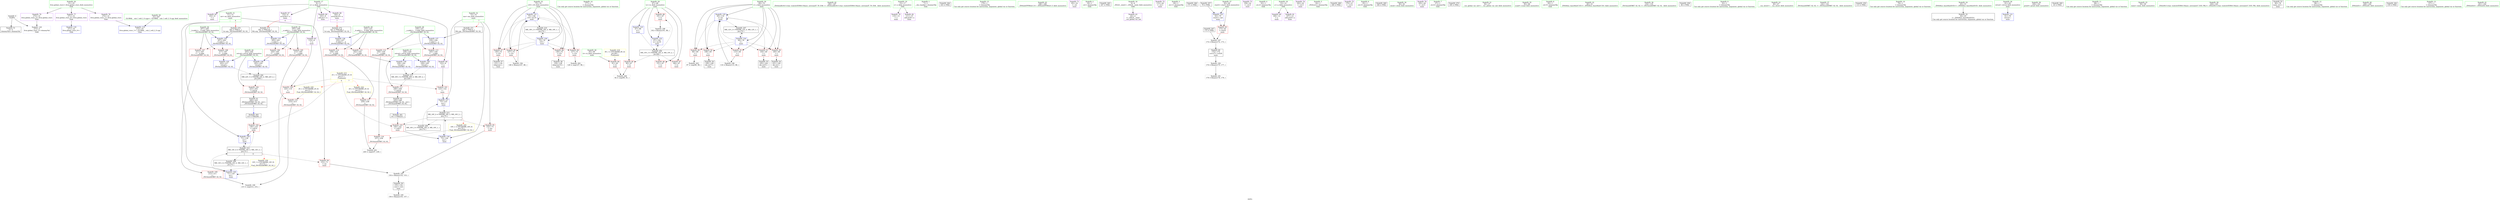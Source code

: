 digraph "SVFG" {
	label="SVFG";

	Node0x55bea61b94d0 [shape=record,color=grey,label="{NodeID: 0\nNullPtr}"];
	Node0x55bea61b94d0 -> Node0x55bea61d2830[style=solid];
	Node0x55bea61b94d0 -> Node0x55bea61d71b0[style=solid];
	Node0x55bea61f40d0 [shape=record,color=black,label="{NodeID: 263\n133 = PHI(200, )\n}"];
	Node0x55bea61f40d0 -> Node0x55bea61d1a50[style=solid];
	Node0x55bea61d1640 [shape=record,color=red,label="{NodeID: 97\n130\<--75\n\<--i10\nmain\n}"];
	Node0x55bea61d1640 -> Node0x55bea61d2d70[style=solid];
	Node0x55bea61cf5b0 [shape=record,color=green,label="{NodeID: 14\n177\<--1\n\<--dummyObj\nCan only get source location for instruction, argument, global var or function.}"];
	Node0x55bea61d5170 [shape=record,color=grey,label="{NodeID: 194\n148 = Binary(147, 88, )\n}"];
	Node0x55bea61d5170 -> Node0x55bea61d7ad0[style=solid];
	Node0x55bea61d21a0 [shape=record,color=red,label="{NodeID: 111\n248\<--228\n\<--retval\n_ZSt3maxIiERKT_S2_S2_\n}"];
	Node0x55bea61d21a0 -> Node0x55bea61d3180[style=solid];
	Node0x55bea61d0350 [shape=record,color=green,label="{NodeID: 28\n65\<--66\ntt\<--tt_field_insensitive\nmain\n}"];
	Node0x55bea61d0350 -> Node0x55bea61d43f0[style=solid];
	Node0x55bea61e4290 [shape=record,color=black,label="{NodeID: 208\nMR_14V_2 = PHI(MR_14V_4, MR_14V_1, )\npts\{72 \}\n}"];
	Node0x55bea61e4290 -> Node0x55bea61d76c0[style=dashed];
	Node0x55bea61d75f0 [shape=record,color=blue,label="{NodeID: 125\n69\<--116\ni\<--inc\nmain\n}"];
	Node0x55bea61d75f0 -> Node0x55bea61d4800[style=dashed];
	Node0x55bea61d75f0 -> Node0x55bea61d48d0[style=dashed];
	Node0x55bea61d75f0 -> Node0x55bea61d49a0[style=dashed];
	Node0x55bea61d75f0 -> Node0x55bea61d4a70[style=dashed];
	Node0x55bea61d75f0 -> Node0x55bea61d4b40[style=dashed];
	Node0x55bea61d75f0 -> Node0x55bea61d75f0[style=dashed];
	Node0x55bea61d75f0 -> Node0x55bea61e3d90[style=dashed];
	Node0x55bea61d1030 [shape=record,color=green,label="{NodeID: 42\n186\<--187\n_ZSt4endlIcSt11char_traitsIcEERSt13basic_ostreamIT_T0_ES6_\<--_ZSt4endlIcSt11char_traitsIcEERSt13basic_ostreamIT_T0_ES6__field_insensitive\n}"];
	Node0x55bea61d8150 [shape=record,color=blue,label="{NodeID: 139\n228\<--242\nretval\<--\n_ZSt3maxIiERKT_S2_S2_\n}"];
	Node0x55bea61d8150 -> Node0x55bea61e5190[style=dashed];
	Node0x55bea61d2ca0 [shape=record,color=black,label="{NodeID: 56\n109\<--108\nidx.ext7\<--\nmain\n}"];
	Node0x55bea61d3800 [shape=record,color=purple,label="{NodeID: 70\n110\<--15\n\<--z\nmain\n}"];
	Node0x55bea61d43f0 [shape=record,color=red,label="{NodeID: 84\n91\<--65\n\<--tt\nmain\n}"];
	Node0x55bea61d43f0 -> Node0x55bea61d5a70[style=solid];
	Node0x55bea61b9620 [shape=record,color=green,label="{NodeID: 1\n7\<--1\n__dso_handle\<--dummyObj\nGlob }"];
	Node0x55bea61f4200 [shape=record,color=black,label="{NodeID: 264\n163 = PHI()\n}"];
	Node0x55bea61d1710 [shape=record,color=red,label="{NodeID: 98\n138\<--75\n\<--i10\nmain\n}"];
	Node0x55bea61d1710 -> Node0x55bea61d2e40[style=solid];
	Node0x55bea61cf6b0 [shape=record,color=green,label="{NodeID: 15\n179\<--1\n\<--dummyObj\nCan only get source location for instruction, argument, global var or function.}"];
	Node0x55bea61d52f0 [shape=record,color=grey,label="{NodeID: 195\n156 = Binary(155, 157, )\n}"];
	Node0x55bea61d2270 [shape=record,color=red,label="{NodeID: 112\n236\<--230\n\<--__a.addr\n_ZSt3maxIiERKT_S2_S2_\n}"];
	Node0x55bea61d2270 -> Node0x55bea61d6e10[style=solid];
	Node0x55bea61d0420 [shape=record,color=green,label="{NodeID: 29\n67\<--68\ntc\<--tc_field_insensitive\nmain\n}"];
	Node0x55bea61d0420 -> Node0x55bea61d44c0[style=solid];
	Node0x55bea61d0420 -> Node0x55bea61d4590[style=solid];
	Node0x55bea61d0420 -> Node0x55bea61d4660[style=solid];
	Node0x55bea61d0420 -> Node0x55bea61d4730[style=solid];
	Node0x55bea61d0420 -> Node0x55bea61d7450[style=solid];
	Node0x55bea61d0420 -> Node0x55bea61d7ba0[style=solid];
	Node0x55bea61e4790 [shape=record,color=black,label="{NodeID: 209\nMR_16V_2 = PHI(MR_16V_4, MR_16V_1, )\npts\{74 \}\n}"];
	Node0x55bea61e4790 -> Node0x55bea61d7790[style=dashed];
	Node0x55bea61d76c0 [shape=record,color=blue,label="{NodeID: 126\n71\<--120\nmi\<--\nmain\n}"];
	Node0x55bea61d76c0 -> Node0x55bea61e5690[style=dashed];
	Node0x55bea61d1130 [shape=record,color=green,label="{NodeID: 43\n188\<--189\n_ZNSolsEPFRSoS_E\<--_ZNSolsEPFRSoS_E_field_insensitive\n}"];
	Node0x55bea61d8220 [shape=record,color=blue,label="{NodeID: 140\n228\<--245\nretval\<--\n_ZSt3maxIiERKT_S2_S2_\n}"];
	Node0x55bea61d8220 -> Node0x55bea61e5190[style=dashed];
	Node0x55bea61d2d70 [shape=record,color=black,label="{NodeID: 57\n131\<--130\nidxprom\<--\nmain\n}"];
	Node0x55bea61d38d0 [shape=record,color=purple,label="{NodeID: 71\n83\<--18\n\<--.str\nmain\n}"];
	Node0x55bea61d44c0 [shape=record,color=red,label="{NodeID: 85\n90\<--67\n\<--tc\nmain\n}"];
	Node0x55bea61d44c0 -> Node0x55bea61d5a70[style=solid];
	Node0x55bea61cebb0 [shape=record,color=green,label="{NodeID: 2\n18\<--1\n.str\<--dummyObj\nGlob }"];
	Node0x55bea61f42d0 [shape=record,color=black,label="{NodeID: 265\n167 = PHI()\n}"];
	Node0x55bea61d17e0 [shape=record,color=red,label="{NodeID: 99\n147\<--75\n\<--i10\nmain\n}"];
	Node0x55bea61d17e0 -> Node0x55bea61d5170[style=solid];
	Node0x55bea61cf7b0 [shape=record,color=green,label="{NodeID: 16\n4\<--6\n_ZStL8__ioinit\<--_ZStL8__ioinit_field_insensitive\nGlob }"];
	Node0x55bea61cf7b0 -> Node0x55bea61d3250[style=solid];
	Node0x55bea61d5470 [shape=record,color=grey,label="{NodeID: 196\n116 = Binary(115, 88, )\n}"];
	Node0x55bea61d5470 -> Node0x55bea61d75f0[style=solid];
	Node0x55bea61d2340 [shape=record,color=red,label="{NodeID: 113\n245\<--230\n\<--__a.addr\n_ZSt3maxIiERKT_S2_S2_\n}"];
	Node0x55bea61d2340 -> Node0x55bea61d8220[style=solid];
	Node0x55bea61d04f0 [shape=record,color=green,label="{NodeID: 30\n69\<--70\ni\<--i_field_insensitive\nmain\n}"];
	Node0x55bea61d04f0 -> Node0x55bea61d4800[style=solid];
	Node0x55bea61d04f0 -> Node0x55bea61d48d0[style=solid];
	Node0x55bea61d04f0 -> Node0x55bea61d49a0[style=solid];
	Node0x55bea61d04f0 -> Node0x55bea61d4a70[style=solid];
	Node0x55bea61d04f0 -> Node0x55bea61d4b40[style=solid];
	Node0x55bea61d04f0 -> Node0x55bea61d7520[style=solid];
	Node0x55bea61d04f0 -> Node0x55bea61d75f0[style=solid];
	Node0x55bea61e4c90 [shape=record,color=black,label="{NodeID: 210\nMR_18V_2 = PHI(MR_18V_4, MR_18V_1, )\npts\{76 \}\n}"];
	Node0x55bea61e4c90 -> Node0x55bea61d7860[style=dashed];
	Node0x55bea61d7790 [shape=record,color=blue,label="{NodeID: 127\n73\<--123\nma\<--\nmain\n}"];
	Node0x55bea61d7790 -> Node0x55bea61e5b90[style=dashed];
	Node0x55bea61d1230 [shape=record,color=green,label="{NodeID: 44\n203\<--204\nretval\<--retval_field_insensitive\n_ZSt3minIiERKT_S2_S2_\n}"];
	Node0x55bea61d1230 -> Node0x55bea61d1bf0[style=solid];
	Node0x55bea61d1230 -> Node0x55bea61d7e10[style=solid];
	Node0x55bea61d1230 -> Node0x55bea61d7ee0[style=solid];
	Node0x55bea61e77b0 [shape=record,color=yellow,style=double,label="{NodeID: 224\n2V_1 = ENCHI(MR_2V_0)\npts\{11 \}\nFun[_ZSt3maxIiERKT_S2_S2_]}"];
	Node0x55bea61e77b0 -> Node0x55bea61d6ee0[style=dashed];
	Node0x55bea61d2e40 [shape=record,color=black,label="{NodeID: 58\n139\<--138\nidxprom15\<--\nmain\n}"];
	Node0x55bea61d39a0 [shape=record,color=purple,label="{NodeID: 72\n112\<--20\n\<--.str.1\nmain\n}"];
	Node0x55bea61d4590 [shape=record,color=red,label="{NodeID: 86\n151\<--67\n\<--tc\nmain\n}"];
	Node0x55bea61cec40 [shape=record,color=green,label="{NodeID: 3\n20\<--1\n.str.1\<--dummyObj\nGlob }"];
	Node0x55bea61f43a0 [shape=record,color=black,label="{NodeID: 266\n171 = PHI()\n}"];
	Node0x55bea61d18b0 [shape=record,color=red,label="{NodeID: 100\n120\<--119\n\<--\nmain\n}"];
	Node0x55bea61d18b0 -> Node0x55bea61d76c0[style=solid];
	Node0x55bea61cf8b0 [shape=record,color=green,label="{NodeID: 17\n8\<--11\nx\<--x_field_insensitive\nGlob }"];
	Node0x55bea61cf8b0 -> Node0x55bea61d3320[style=solid];
	Node0x55bea61cf8b0 -> Node0x55bea61d33f0[style=solid];
	Node0x55bea61cf8b0 -> Node0x55bea61d34c0[style=solid];
	Node0x55bea61cf8b0 -> Node0x55bea61d3590[style=solid];
	Node0x55bea61cf8b0 -> Node0x55bea61d3660[style=solid];
	Node0x55bea61cf8b0 -> Node0x55bea61d40b0[style=solid];
	Node0x55bea61d55f0 [shape=record,color=grey,label="{NodeID: 197\n174 = Binary(172, 173, )\n}"];
	Node0x55bea61d55f0 -> Node0x55bea61d2fe0[style=solid];
	Node0x55bea61d2410 [shape=record,color=red,label="{NodeID: 114\n238\<--232\n\<--__b.addr\n_ZSt3maxIiERKT_S2_S2_\n}"];
	Node0x55bea61d2410 -> Node0x55bea61d6ee0[style=solid];
	Node0x55bea61d05c0 [shape=record,color=green,label="{NodeID: 31\n71\<--72\nmi\<--mi_field_insensitive\nmain\n|{|<s3>6}}"];
	Node0x55bea61d05c0 -> Node0x55bea61d4c10[style=solid];
	Node0x55bea61d05c0 -> Node0x55bea61d76c0[style=solid];
	Node0x55bea61d05c0 -> Node0x55bea61d7930[style=solid];
	Node0x55bea61d05c0:s3 -> Node0x55bea61f4d60[style=solid,color=red];
	Node0x55bea61e5190 [shape=record,color=black,label="{NodeID: 211\nMR_30V_3 = PHI(MR_30V_4, MR_30V_2, )\npts\{229 \}\n}"];
	Node0x55bea61e5190 -> Node0x55bea61d21a0[style=dashed];
	Node0x55bea61d7860 [shape=record,color=blue,label="{NodeID: 128\n75\<--78\ni10\<--\nmain\n}"];
	Node0x55bea61d7860 -> Node0x55bea61d1570[style=dashed];
	Node0x55bea61d7860 -> Node0x55bea61d1640[style=dashed];
	Node0x55bea61d7860 -> Node0x55bea61d1710[style=dashed];
	Node0x55bea61d7860 -> Node0x55bea61d17e0[style=dashed];
	Node0x55bea61d7860 -> Node0x55bea61d7ad0[style=dashed];
	Node0x55bea61d7860 -> Node0x55bea61e4c90[style=dashed];
	Node0x55bea61d1300 [shape=record,color=green,label="{NodeID: 45\n205\<--206\n__a.addr\<--__a.addr_field_insensitive\n_ZSt3minIiERKT_S2_S2_\n}"];
	Node0x55bea61d1300 -> Node0x55bea61d1cc0[style=solid];
	Node0x55bea61d1300 -> Node0x55bea61d1d90[style=solid];
	Node0x55bea61d1300 -> Node0x55bea61d7c70[style=solid];
	Node0x55bea61e78c0 [shape=record,color=yellow,style=double,label="{NodeID: 225\n16V_1 = ENCHI(MR_16V_0)\npts\{74 \}\nFun[_ZSt3maxIiERKT_S2_S2_]}"];
	Node0x55bea61e78c0 -> Node0x55bea61d6e10[style=dashed];
	Node0x55bea61d2f10 [shape=record,color=black,label="{NodeID: 59\n155\<--154\nconv\<--sub\nmain\n}"];
	Node0x55bea61d2f10 -> Node0x55bea61d52f0[style=solid];
	Node0x55bea61d3a70 [shape=record,color=purple,label="{NodeID: 73\n158\<--22\n\<--.str.2\nmain\n}"];
	Node0x55bea61d4660 [shape=record,color=red,label="{NodeID: 87\n166\<--67\n\<--tc\nmain\n}"];
	Node0x55bea61ce5d0 [shape=record,color=green,label="{NodeID: 4\n22\<--1\n.str.2\<--dummyObj\nGlob }"];
	Node0x55bea61f4470 [shape=record,color=black,label="{NodeID: 267\n172 = PHI()\n}"];
	Node0x55bea61f4470 -> Node0x55bea61d55f0[style=solid];
	Node0x55bea61d1980 [shape=record,color=red,label="{NodeID: 101\n123\<--122\n\<--\nmain\n}"];
	Node0x55bea61d1980 -> Node0x55bea61d7790[style=solid];
	Node0x55bea61cf9b0 [shape=record,color=green,label="{NodeID: 18\n12\<--14\ny\<--y_field_insensitive\nGlob }"];
	Node0x55bea61cf9b0 -> Node0x55bea61d3730[style=solid];
	Node0x55bea61cf9b0 -> Node0x55bea61d4180[style=solid];
	Node0x55bea61d5770 [shape=record,color=grey,label="{NodeID: 198\n192 = Binary(191, 88, )\n}"];
	Node0x55bea61d5770 -> Node0x55bea61d7ba0[style=solid];
	Node0x55bea61d24e0 [shape=record,color=red,label="{NodeID: 115\n242\<--232\n\<--__b.addr\n_ZSt3maxIiERKT_S2_S2_\n}"];
	Node0x55bea61d24e0 -> Node0x55bea61d8150[style=solid];
	Node0x55bea61d0690 [shape=record,color=green,label="{NodeID: 32\n73\<--74\nma\<--ma_field_insensitive\nmain\n|{|<s3>7}}"];
	Node0x55bea61d0690 -> Node0x55bea61d4ce0[style=solid];
	Node0x55bea61d0690 -> Node0x55bea61d7790[style=solid];
	Node0x55bea61d0690 -> Node0x55bea61d7a00[style=solid];
	Node0x55bea61d0690:s3 -> Node0x55bea61f4840[style=solid,color=red];
	Node0x55bea61e5690 [shape=record,color=black,label="{NodeID: 212\nMR_14V_4 = PHI(MR_14V_5, MR_14V_3, )\npts\{72 \}\n|{|<s4>6}}"];
	Node0x55bea61e5690 -> Node0x55bea61d4c10[style=dashed];
	Node0x55bea61e5690 -> Node0x55bea61d1a50[style=dashed];
	Node0x55bea61e5690 -> Node0x55bea61d7930[style=dashed];
	Node0x55bea61e5690 -> Node0x55bea61e4290[style=dashed];
	Node0x55bea61e5690:s4 -> Node0x55bea61e7d50[style=dashed,color=red];
	Node0x55bea61d7930 [shape=record,color=blue,label="{NodeID: 129\n71\<--136\nmi\<--\nmain\n}"];
	Node0x55bea61d7930 -> Node0x55bea61e5690[style=dashed];
	Node0x55bea61d13d0 [shape=record,color=green,label="{NodeID: 46\n207\<--208\n__b.addr\<--__b.addr_field_insensitive\n_ZSt3minIiERKT_S2_S2_\n}"];
	Node0x55bea61d13d0 -> Node0x55bea61d1e60[style=solid];
	Node0x55bea61d13d0 -> Node0x55bea61d1f30[style=solid];
	Node0x55bea61d13d0 -> Node0x55bea61d7d40[style=solid];
	Node0x55bea61d2fe0 [shape=record,color=black,label="{NodeID: 60\n175\<--174\nconv27\<--sub26\nmain\n}"];
	Node0x55bea61d2fe0 -> Node0x55bea61d4e70[style=solid];
	Node0x55bea61d3b40 [shape=record,color=purple,label="{NodeID: 74\n162\<--25\n\<--.str.3\nmain\n}"];
	Node0x55bea61d4730 [shape=record,color=red,label="{NodeID: 88\n191\<--67\n\<--tc\nmain\n}"];
	Node0x55bea61d4730 -> Node0x55bea61d5770[style=solid];
	Node0x55bea61ce660 [shape=record,color=green,label="{NodeID: 5\n24\<--1\n_ZSt4cerr\<--dummyObj\nGlob }"];
	Node0x55bea61f4570 [shape=record,color=black,label="{NodeID: 268\n180 = PHI()\n}"];
	Node0x55bea61d1a50 [shape=record,color=red,label="{NodeID: 102\n136\<--133\n\<--call14\nmain\n}"];
	Node0x55bea61d1a50 -> Node0x55bea61d7930[style=solid];
	Node0x55bea61cfab0 [shape=record,color=green,label="{NodeID: 19\n15\<--17\nz\<--z_field_insensitive\nGlob }"];
	Node0x55bea61cfab0 -> Node0x55bea61d3800[style=solid];
	Node0x55bea61cfab0 -> Node0x55bea61d4250[style=solid];
	Node0x55bea61d58f0 [shape=record,color=grey,label="{NodeID: 199\n215 = cmp(212, 214, )\n}"];
	Node0x55bea61d6e10 [shape=record,color=red,label="{NodeID: 116\n237\<--236\n\<--\n_ZSt3maxIiERKT_S2_S2_\n}"];
	Node0x55bea61d6e10 -> Node0x55bea61d5bf0[style=solid];
	Node0x55bea61d0760 [shape=record,color=green,label="{NodeID: 33\n75\<--76\ni10\<--i10_field_insensitive\nmain\n}"];
	Node0x55bea61d0760 -> Node0x55bea61d1570[style=solid];
	Node0x55bea61d0760 -> Node0x55bea61d1640[style=solid];
	Node0x55bea61d0760 -> Node0x55bea61d1710[style=solid];
	Node0x55bea61d0760 -> Node0x55bea61d17e0[style=solid];
	Node0x55bea61d0760 -> Node0x55bea61d7860[style=solid];
	Node0x55bea61d0760 -> Node0x55bea61d7ad0[style=solid];
	Node0x55bea61e5b90 [shape=record,color=black,label="{NodeID: 213\nMR_16V_4 = PHI(MR_16V_5, MR_16V_3, )\npts\{74 \}\n|{|<s4>7}}"];
	Node0x55bea61e5b90 -> Node0x55bea61d4ce0[style=dashed];
	Node0x55bea61e5b90 -> Node0x55bea61d1b20[style=dashed];
	Node0x55bea61e5b90 -> Node0x55bea61d7a00[style=dashed];
	Node0x55bea61e5b90 -> Node0x55bea61e4790[style=dashed];
	Node0x55bea61e5b90:s4 -> Node0x55bea61e78c0[style=dashed,color=red];
	Node0x55bea61d7a00 [shape=record,color=blue,label="{NodeID: 130\n73\<--144\nma\<--\nmain\n}"];
	Node0x55bea61d7a00 -> Node0x55bea61e5b90[style=dashed];
	Node0x55bea61d14a0 [shape=record,color=green,label="{NodeID: 47\n228\<--229\nretval\<--retval_field_insensitive\n_ZSt3maxIiERKT_S2_S2_\n}"];
	Node0x55bea61d14a0 -> Node0x55bea61d21a0[style=solid];
	Node0x55bea61d14a0 -> Node0x55bea61d8150[style=solid];
	Node0x55bea61d14a0 -> Node0x55bea61d8220[style=solid];
	Node0x55bea61d30b0 [shape=record,color=black,label="{NodeID: 61\n200\<--223\n_ZSt3minIiERKT_S2_S2__ret\<--\n_ZSt3minIiERKT_S2_S2_\n|{<s0>6}}"];
	Node0x55bea61d30b0:s0 -> Node0x55bea61f40d0[style=solid,color=blue];
	Node0x55bea61d3c10 [shape=record,color=purple,label="{NodeID: 75\n170\<--27\n\<--.str.4\nmain\n}"];
	Node0x55bea61d4800 [shape=record,color=red,label="{NodeID: 89\n96\<--69\n\<--i\nmain\n}"];
	Node0x55bea61d4800 -> Node0x55bea61dcf10[style=solid];
	Node0x55bea61ce6f0 [shape=record,color=green,label="{NodeID: 6\n25\<--1\n.str.3\<--dummyObj\nGlob }"];
	Node0x55bea61f4670 [shape=record,color=black,label="{NodeID: 269\n184 = PHI()\n}"];
	Node0x55bea61d1b20 [shape=record,color=red,label="{NodeID: 103\n144\<--141\n\<--call17\nmain\n}"];
	Node0x55bea61d1b20 -> Node0x55bea61d7a00[style=solid];
	Node0x55bea61cfbb0 [shape=record,color=green,label="{NodeID: 20\n31\<--35\nllvm.global_ctors\<--llvm.global_ctors_field_insensitive\nGlob }"];
	Node0x55bea61cfbb0 -> Node0x55bea61d3db0[style=solid];
	Node0x55bea61cfbb0 -> Node0x55bea61d3eb0[style=solid];
	Node0x55bea61cfbb0 -> Node0x55bea61d3fb0[style=solid];
	Node0x55bea61d5a70 [shape=record,color=grey,label="{NodeID: 200\n92 = cmp(90, 91, )\n}"];
	Node0x55bea61d6ee0 [shape=record,color=red,label="{NodeID: 117\n239\<--238\n\<--\n_ZSt3maxIiERKT_S2_S2_\n}"];
	Node0x55bea61d6ee0 -> Node0x55bea61d5bf0[style=solid];
	Node0x55bea61d0830 [shape=record,color=green,label="{NodeID: 34\n80\<--81\nclock\<--clock_field_insensitive\n}"];
	Node0x55bea61d7ad0 [shape=record,color=blue,label="{NodeID: 131\n75\<--148\ni10\<--inc19\nmain\n}"];
	Node0x55bea61d7ad0 -> Node0x55bea61d1570[style=dashed];
	Node0x55bea61d7ad0 -> Node0x55bea61d1640[style=dashed];
	Node0x55bea61d7ad0 -> Node0x55bea61d1710[style=dashed];
	Node0x55bea61d7ad0 -> Node0x55bea61d17e0[style=dashed];
	Node0x55bea61d7ad0 -> Node0x55bea61d7ad0[style=dashed];
	Node0x55bea61d7ad0 -> Node0x55bea61e4c90[style=dashed];
	Node0x55bea61d2590 [shape=record,color=green,label="{NodeID: 48\n230\<--231\n__a.addr\<--__a.addr_field_insensitive\n_ZSt3maxIiERKT_S2_S2_\n}"];
	Node0x55bea61d2590 -> Node0x55bea61d2270[style=solid];
	Node0x55bea61d2590 -> Node0x55bea61d2340[style=solid];
	Node0x55bea61d2590 -> Node0x55bea61d7fb0[style=solid];
	Node0x55bea61d3180 [shape=record,color=black,label="{NodeID: 62\n225\<--248\n_ZSt3maxIiERKT_S2_S2__ret\<--\n_ZSt3maxIiERKT_S2_S2_\n|{<s0>7}}"];
	Node0x55bea61d3180:s0 -> Node0x55bea61f3e10[style=solid,color=blue];
	Node0x55bea61d3ce0 [shape=record,color=purple,label="{NodeID: 76\n183\<--29\n\<--.str.5\nmain\n}"];
	Node0x55bea61d48d0 [shape=record,color=red,label="{NodeID: 90\n100\<--69\n\<--i\nmain\n}"];
	Node0x55bea61d48d0 -> Node0x55bea61d2b00[style=solid];
	Node0x55bea61ce780 [shape=record,color=green,label="{NodeID: 7\n27\<--1\n.str.4\<--dummyObj\nGlob }"];
	Node0x55bea61f4770 [shape=record,color=black,label="{NodeID: 270\n185 = PHI()\n}"];
	Node0x55bea61d1bf0 [shape=record,color=red,label="{NodeID: 104\n223\<--203\n\<--retval\n_ZSt3minIiERKT_S2_S2_\n}"];
	Node0x55bea61d1bf0 -> Node0x55bea61d30b0[style=solid];
	Node0x55bea61cfcb0 [shape=record,color=green,label="{NodeID: 21\n36\<--37\n__cxx_global_var_init\<--__cxx_global_var_init_field_insensitive\n}"];
	Node0x55bea61d5bf0 [shape=record,color=grey,label="{NodeID: 201\n240 = cmp(237, 239, )\n}"];
	Node0x55bea61d6fb0 [shape=record,color=blue,label="{NodeID: 118\n271\<--32\nllvm.global_ctors_0\<--\nGlob }"];
	Node0x55bea61d0930 [shape=record,color=green,label="{NodeID: 35\n85\<--86\nscanf\<--scanf_field_insensitive\n}"];
	Node0x55bea61e6590 [shape=record,color=yellow,style=double,label="{NodeID: 215\n2V_1 = ENCHI(MR_2V_0)\npts\{11 \}\nFun[main]|{|<s4>6|<s5>7}}"];
	Node0x55bea61e6590 -> Node0x55bea61d18b0[style=dashed];
	Node0x55bea61e6590 -> Node0x55bea61d1980[style=dashed];
	Node0x55bea61e6590 -> Node0x55bea61d1a50[style=dashed];
	Node0x55bea61e6590 -> Node0x55bea61d1b20[style=dashed];
	Node0x55bea61e6590:s4 -> Node0x55bea61e7c40[style=dashed,color=red];
	Node0x55bea61e6590:s5 -> Node0x55bea61e77b0[style=dashed,color=red];
	Node0x55bea61d7ba0 [shape=record,color=blue,label="{NodeID: 132\n67\<--192\ntc\<--inc33\nmain\n}"];
	Node0x55bea61d7ba0 -> Node0x55bea61e3890[style=dashed];
	Node0x55bea61d2660 [shape=record,color=green,label="{NodeID: 49\n232\<--233\n__b.addr\<--__b.addr_field_insensitive\n_ZSt3maxIiERKT_S2_S2_\n}"];
	Node0x55bea61d2660 -> Node0x55bea61d2410[style=solid];
	Node0x55bea61d2660 -> Node0x55bea61d24e0[style=solid];
	Node0x55bea61d2660 -> Node0x55bea61d8080[style=solid];
	Node0x55bea61e7c40 [shape=record,color=yellow,style=double,label="{NodeID: 229\n2V_1 = ENCHI(MR_2V_0)\npts\{11 \}\nFun[_ZSt3minIiERKT_S2_S2_]}"];
	Node0x55bea61e7c40 -> Node0x55bea61d20d0[style=dashed];
	Node0x55bea61d3250 [shape=record,color=purple,label="{NodeID: 63\n42\<--4\n\<--_ZStL8__ioinit\n__cxx_global_var_init\n}"];
	Node0x55bea61d3db0 [shape=record,color=purple,label="{NodeID: 77\n271\<--31\nllvm.global_ctors_0\<--llvm.global_ctors\nGlob }"];
	Node0x55bea61d3db0 -> Node0x55bea61d6fb0[style=solid];
	Node0x55bea61f3240 [shape=record,color=black,label="{NodeID: 257\n79 = PHI()\n}"];
	Node0x55bea61f3240 -> Node0x55bea61d7380[style=solid];
	Node0x55bea61d49a0 [shape=record,color=red,label="{NodeID: 91\n104\<--69\n\<--i\nmain\n}"];
	Node0x55bea61d49a0 -> Node0x55bea61d2bd0[style=solid];
	Node0x55bea61cf140 [shape=record,color=green,label="{NodeID: 8\n29\<--1\n.str.5\<--dummyObj\nGlob }"];
	Node0x55bea61f4840 [shape=record,color=black,label="{NodeID: 271\n226 = PHI(73, )\n0th arg _ZSt3maxIiERKT_S2_S2_ }"];
	Node0x55bea61f4840 -> Node0x55bea61d7fb0[style=solid];
	Node0x55bea61d1cc0 [shape=record,color=red,label="{NodeID: 105\n213\<--205\n\<--__a.addr\n_ZSt3minIiERKT_S2_S2_\n}"];
	Node0x55bea61d1cc0 -> Node0x55bea61d20d0[style=solid];
	Node0x55bea61cfdb0 [shape=record,color=green,label="{NodeID: 22\n40\<--41\n_ZNSt8ios_base4InitC1Ev\<--_ZNSt8ios_base4InitC1Ev_field_insensitive\n}"];
	Node0x55bea61dcdd0 [shape=record,color=grey,label="{NodeID: 202\n128 = cmp(127, 98, )\n}"];
	Node0x55bea61d70b0 [shape=record,color=blue,label="{NodeID: 119\n272\<--33\nllvm.global_ctors_1\<--_GLOBAL__sub_I_wifi_2_0.cpp\nGlob }"];
	Node0x55bea61d0a30 [shape=record,color=green,label="{NodeID: 36\n134\<--135\n_ZSt3minIiERKT_S2_S2_\<--_ZSt3minIiERKT_S2_S2__field_insensitive\n}"];
	Node0x55bea61d7c70 [shape=record,color=blue,label="{NodeID: 133\n205\<--201\n__a.addr\<--__a\n_ZSt3minIiERKT_S2_S2_\n}"];
	Node0x55bea61d7c70 -> Node0x55bea61d1cc0[style=dashed];
	Node0x55bea61d7c70 -> Node0x55bea61d1d90[style=dashed];
	Node0x55bea61d2730 [shape=record,color=green,label="{NodeID: 50\n33\<--267\n_GLOBAL__sub_I_wifi_2_0.cpp\<--_GLOBAL__sub_I_wifi_2_0.cpp_field_insensitive\n}"];
	Node0x55bea61d2730 -> Node0x55bea61d70b0[style=solid];
	Node0x55bea61e7d50 [shape=record,color=yellow,style=double,label="{NodeID: 230\n14V_1 = ENCHI(MR_14V_0)\npts\{72 \}\nFun[_ZSt3minIiERKT_S2_S2_]}"];
	Node0x55bea61e7d50 -> Node0x55bea61d2000[style=dashed];
	Node0x55bea61d3320 [shape=record,color=purple,label="{NodeID: 64\n102\<--8\n\<--x\nmain\n}"];
	Node0x55bea61d3eb0 [shape=record,color=purple,label="{NodeID: 78\n272\<--31\nllvm.global_ctors_1\<--llvm.global_ctors\nGlob }"];
	Node0x55bea61d3eb0 -> Node0x55bea61d70b0[style=solid];
	Node0x55bea61f3b70 [shape=record,color=black,label="{NodeID: 258\n84 = PHI()\n}"];
	Node0x55bea61d4a70 [shape=record,color=red,label="{NodeID: 92\n108\<--69\n\<--i\nmain\n}"];
	Node0x55bea61d4a70 -> Node0x55bea61d2ca0[style=solid];
	Node0x55bea61cf1d0 [shape=record,color=green,label="{NodeID: 9\n32\<--1\n\<--dummyObj\nCan only get source location for instruction, argument, global var or function.}"];
	Node0x55bea61f4ae0 [shape=record,color=black,label="{NodeID: 272\n227 = PHI(140, )\n1st arg _ZSt3maxIiERKT_S2_S2_ }"];
	Node0x55bea61f4ae0 -> Node0x55bea61d8080[style=solid];
	Node0x55bea61d1d90 [shape=record,color=red,label="{NodeID: 106\n220\<--205\n\<--__a.addr\n_ZSt3minIiERKT_S2_S2_\n}"];
	Node0x55bea61d1d90 -> Node0x55bea61d7ee0[style=solid];
	Node0x55bea61cfeb0 [shape=record,color=green,label="{NodeID: 23\n46\<--47\n__cxa_atexit\<--__cxa_atexit_field_insensitive\n}"];
	Node0x55bea61dcf10 [shape=record,color=grey,label="{NodeID: 203\n97 = cmp(96, 98, )\n}"];
	Node0x55bea61d71b0 [shape=record,color=blue, style = dotted,label="{NodeID: 120\n273\<--3\nllvm.global_ctors_2\<--dummyVal\nGlob }"];
	Node0x55bea61d0b30 [shape=record,color=green,label="{NodeID: 37\n142\<--143\n_ZSt3maxIiERKT_S2_S2_\<--_ZSt3maxIiERKT_S2_S2__field_insensitive\n}"];
	Node0x55bea61d7d40 [shape=record,color=blue,label="{NodeID: 134\n207\<--202\n__b.addr\<--__b\n_ZSt3minIiERKT_S2_S2_\n}"];
	Node0x55bea61d7d40 -> Node0x55bea61d1e60[style=dashed];
	Node0x55bea61d7d40 -> Node0x55bea61d1f30[style=dashed];
	Node0x55bea61d2830 [shape=record,color=black,label="{NodeID: 51\n2\<--3\ndummyVal\<--dummyVal\n}"];
	Node0x55bea61d33f0 [shape=record,color=purple,label="{NodeID: 65\n119\<--8\n\<--x\nmain\n}"];
	Node0x55bea61d33f0 -> Node0x55bea61d18b0[style=solid];
	Node0x55bea61d3fb0 [shape=record,color=purple,label="{NodeID: 79\n273\<--31\nllvm.global_ctors_2\<--llvm.global_ctors\nGlob }"];
	Node0x55bea61d3fb0 -> Node0x55bea61d71b0[style=solid];
	Node0x55bea61f3c40 [shape=record,color=black,label="{NodeID: 259\n113 = PHI()\n}"];
	Node0x55bea61d4b40 [shape=record,color=red,label="{NodeID: 93\n115\<--69\n\<--i\nmain\n}"];
	Node0x55bea61d4b40 -> Node0x55bea61d5470[style=solid];
	Node0x55bea61cf260 [shape=record,color=green,label="{NodeID: 10\n78\<--1\n\<--dummyObj\nCan only get source location for instruction, argument, global var or function.}"];
	Node0x55bea61f4c20 [shape=record,color=black,label="{NodeID: 273\n201 = PHI(132, )\n0th arg _ZSt3minIiERKT_S2_S2_ }"];
	Node0x55bea61f4c20 -> Node0x55bea61d7c70[style=solid];
	Node0x55bea61d1e60 [shape=record,color=red,label="{NodeID: 107\n211\<--207\n\<--__b.addr\n_ZSt3minIiERKT_S2_S2_\n}"];
	Node0x55bea61d1e60 -> Node0x55bea61d2000[style=solid];
	Node0x55bea61cffb0 [shape=record,color=green,label="{NodeID: 24\n45\<--51\n_ZNSt8ios_base4InitD1Ev\<--_ZNSt8ios_base4InitD1Ev_field_insensitive\n}"];
	Node0x55bea61cffb0 -> Node0x55bea61d2930[style=solid];
	Node0x55bea61e2e90 [shape=record,color=black,label="{NodeID: 204\nMR_22V_3 = PHI(MR_22V_4, MR_22V_2, )\npts\{204 \}\n}"];
	Node0x55bea61e2e90 -> Node0x55bea61d1bf0[style=dashed];
	Node0x55bea61d72b0 [shape=record,color=blue,label="{NodeID: 121\n61\<--78\nretval\<--\nmain\n}"];
	Node0x55bea61d0c30 [shape=record,color=green,label="{NodeID: 38\n160\<--161\nprintf\<--printf_field_insensitive\n}"];
	Node0x55bea61e7270 [shape=record,color=yellow,style=double,label="{NodeID: 218\n8V_1 = ENCHI(MR_8V_0)\npts\{66 \}\nFun[main]}"];
	Node0x55bea61e7270 -> Node0x55bea61d43f0[style=dashed];
	Node0x55bea61d7e10 [shape=record,color=blue,label="{NodeID: 135\n203\<--217\nretval\<--\n_ZSt3minIiERKT_S2_S2_\n}"];
	Node0x55bea61d7e10 -> Node0x55bea61e2e90[style=dashed];
	Node0x55bea61d2930 [shape=record,color=black,label="{NodeID: 52\n44\<--45\n\<--_ZNSt8ios_base4InitD1Ev\nCan only get source location for instruction, argument, global var or function.}"];
	Node0x55bea61d34c0 [shape=record,color=purple,label="{NodeID: 66\n122\<--8\n\<--x\nmain\n}"];
	Node0x55bea61d34c0 -> Node0x55bea61d1980[style=solid];
	Node0x55bea61d40b0 [shape=record,color=purple,label="{NodeID: 80\n103\<--8\nadd.ptr\<--x\nmain\n}"];
	Node0x55bea61f3d10 [shape=record,color=black,label="{NodeID: 260\n43 = PHI()\n}"];
	Node0x55bea61d4c10 [shape=record,color=red,label="{NodeID: 94\n153\<--71\n\<--mi\nmain\n}"];
	Node0x55bea61d4c10 -> Node0x55bea61d4ff0[style=solid];
	Node0x55bea61cf2f0 [shape=record,color=green,label="{NodeID: 11\n88\<--1\n\<--dummyObj\nCan only get source location for instruction, argument, global var or function.}"];
	Node0x55bea61f4d60 [shape=record,color=black,label="{NodeID: 274\n202 = PHI(71, )\n1st arg _ZSt3minIiERKT_S2_S2_ }"];
	Node0x55bea61f4d60 -> Node0x55bea61d7d40[style=solid];
	Node0x55bea61dad00 [shape=record,color=grey,label="{NodeID: 191\n178 = Binary(176, 179, )\n}"];
	Node0x55bea61d1f30 [shape=record,color=red,label="{NodeID: 108\n217\<--207\n\<--__b.addr\n_ZSt3minIiERKT_S2_S2_\n}"];
	Node0x55bea61d1f30 -> Node0x55bea61d7e10[style=solid];
	Node0x55bea61d00b0 [shape=record,color=green,label="{NodeID: 25\n58\<--59\nmain\<--main_field_insensitive\n}"];
	Node0x55bea61d7380 [shape=record,color=blue,label="{NodeID: 122\n63\<--79\nstartt\<--call\nmain\n}"];
	Node0x55bea61d7380 -> Node0x55bea61d4320[style=dashed];
	Node0x55bea61d0d30 [shape=record,color=green,label="{NodeID: 39\n164\<--165\n_ZStlsISt11char_traitsIcEERSt13basic_ostreamIcT_ES5_PKc\<--_ZStlsISt11char_traitsIcEERSt13basic_ostreamIcT_ES5_PKc_field_insensitive\n}"];
	Node0x55bea61d7ee0 [shape=record,color=blue,label="{NodeID: 136\n203\<--220\nretval\<--\n_ZSt3minIiERKT_S2_S2_\n}"];
	Node0x55bea61d7ee0 -> Node0x55bea61e2e90[style=dashed];
	Node0x55bea61d2a30 [shape=record,color=black,label="{NodeID: 53\n60\<--78\nmain_ret\<--\nmain\n}"];
	Node0x55bea61d3590 [shape=record,color=purple,label="{NodeID: 67\n132\<--8\narrayidx\<--x\nmain\n|{<s0>6}}"];
	Node0x55bea61d3590:s0 -> Node0x55bea61f4c20[style=solid,color=red];
	Node0x55bea61d4180 [shape=record,color=purple,label="{NodeID: 81\n107\<--12\nadd.ptr6\<--y\nmain\n}"];
	Node0x55bea61f3e10 [shape=record,color=black,label="{NodeID: 261\n141 = PHI(225, )\n}"];
	Node0x55bea61f3e10 -> Node0x55bea61d1b20[style=solid];
	Node0x55bea61d4ce0 [shape=record,color=red,label="{NodeID: 95\n152\<--73\n\<--ma\nmain\n}"];
	Node0x55bea61d4ce0 -> Node0x55bea61d4ff0[style=solid];
	Node0x55bea61cf3b0 [shape=record,color=green,label="{NodeID: 12\n98\<--1\n\<--dummyObj\nCan only get source location for instruction, argument, global var or function.}"];
	Node0x55bea61d4e70 [shape=record,color=grey,label="{NodeID: 192\n176 = Binary(175, 177, )\n}"];
	Node0x55bea61d4e70 -> Node0x55bea61dad00[style=solid];
	Node0x55bea61d2000 [shape=record,color=red,label="{NodeID: 109\n212\<--211\n\<--\n_ZSt3minIiERKT_S2_S2_\n}"];
	Node0x55bea61d2000 -> Node0x55bea61d58f0[style=solid];
	Node0x55bea61d01b0 [shape=record,color=green,label="{NodeID: 26\n61\<--62\nretval\<--retval_field_insensitive\nmain\n}"];
	Node0x55bea61d01b0 -> Node0x55bea61d72b0[style=solid];
	Node0x55bea61e3890 [shape=record,color=black,label="{NodeID: 206\nMR_10V_3 = PHI(MR_10V_4, MR_10V_2, )\npts\{68 \}\n}"];
	Node0x55bea61e3890 -> Node0x55bea61d44c0[style=dashed];
	Node0x55bea61e3890 -> Node0x55bea61d4590[style=dashed];
	Node0x55bea61e3890 -> Node0x55bea61d4660[style=dashed];
	Node0x55bea61e3890 -> Node0x55bea61d4730[style=dashed];
	Node0x55bea61e3890 -> Node0x55bea61d7ba0[style=dashed];
	Node0x55bea61d7450 [shape=record,color=blue,label="{NodeID: 123\n67\<--88\ntc\<--\nmain\n}"];
	Node0x55bea61d7450 -> Node0x55bea61e3890[style=dashed];
	Node0x55bea61d0e30 [shape=record,color=green,label="{NodeID: 40\n168\<--169\n_ZNSolsEi\<--_ZNSolsEi_field_insensitive\n}"];
	Node0x55bea61d7fb0 [shape=record,color=blue,label="{NodeID: 137\n230\<--226\n__a.addr\<--__a\n_ZSt3maxIiERKT_S2_S2_\n}"];
	Node0x55bea61d7fb0 -> Node0x55bea61d2270[style=dashed];
	Node0x55bea61d7fb0 -> Node0x55bea61d2340[style=dashed];
	Node0x55bea61d2b00 [shape=record,color=black,label="{NodeID: 54\n101\<--100\nidx.ext\<--\nmain\n}"];
	Node0x55bea61d3660 [shape=record,color=purple,label="{NodeID: 68\n140\<--8\narrayidx16\<--x\nmain\n|{<s0>7}}"];
	Node0x55bea61d3660:s0 -> Node0x55bea61f4ae0[style=solid,color=red];
	Node0x55bea61d4250 [shape=record,color=purple,label="{NodeID: 82\n111\<--15\nadd.ptr8\<--z\nmain\n}"];
	Node0x55bea61f4000 [shape=record,color=black,label="{NodeID: 262\n159 = PHI()\n}"];
	Node0x55bea61d1570 [shape=record,color=red,label="{NodeID: 96\n127\<--75\n\<--i10\nmain\n}"];
	Node0x55bea61d1570 -> Node0x55bea61dcdd0[style=solid];
	Node0x55bea61cf4b0 [shape=record,color=green,label="{NodeID: 13\n157\<--1\n\<--dummyObj\nCan only get source location for instruction, argument, global var or function.}"];
	Node0x55bea61d4ff0 [shape=record,color=grey,label="{NodeID: 193\n154 = Binary(152, 153, )\n}"];
	Node0x55bea61d4ff0 -> Node0x55bea61d2f10[style=solid];
	Node0x55bea61d20d0 [shape=record,color=red,label="{NodeID: 110\n214\<--213\n\<--\n_ZSt3minIiERKT_S2_S2_\n}"];
	Node0x55bea61d20d0 -> Node0x55bea61d58f0[style=solid];
	Node0x55bea61d0280 [shape=record,color=green,label="{NodeID: 27\n63\<--64\nstartt\<--startt_field_insensitive\nmain\n}"];
	Node0x55bea61d0280 -> Node0x55bea61d4320[style=solid];
	Node0x55bea61d0280 -> Node0x55bea61d7380[style=solid];
	Node0x55bea61e3d90 [shape=record,color=black,label="{NodeID: 207\nMR_12V_2 = PHI(MR_12V_4, MR_12V_1, )\npts\{70 \}\n}"];
	Node0x55bea61e3d90 -> Node0x55bea61d7520[style=dashed];
	Node0x55bea61d7520 [shape=record,color=blue,label="{NodeID: 124\n69\<--78\ni\<--\nmain\n}"];
	Node0x55bea61d7520 -> Node0x55bea61d4800[style=dashed];
	Node0x55bea61d7520 -> Node0x55bea61d48d0[style=dashed];
	Node0x55bea61d7520 -> Node0x55bea61d49a0[style=dashed];
	Node0x55bea61d7520 -> Node0x55bea61d4a70[style=dashed];
	Node0x55bea61d7520 -> Node0x55bea61d4b40[style=dashed];
	Node0x55bea61d7520 -> Node0x55bea61d75f0[style=dashed];
	Node0x55bea61d7520 -> Node0x55bea61e3d90[style=dashed];
	Node0x55bea61d0f30 [shape=record,color=green,label="{NodeID: 41\n181\<--182\n_ZNSolsEd\<--_ZNSolsEd_field_insensitive\n}"];
	Node0x55bea61d8080 [shape=record,color=blue,label="{NodeID: 138\n232\<--227\n__b.addr\<--__b\n_ZSt3maxIiERKT_S2_S2_\n}"];
	Node0x55bea61d8080 -> Node0x55bea61d2410[style=dashed];
	Node0x55bea61d8080 -> Node0x55bea61d24e0[style=dashed];
	Node0x55bea61d2bd0 [shape=record,color=black,label="{NodeID: 55\n105\<--104\nidx.ext5\<--\nmain\n}"];
	Node0x55bea61d3730 [shape=record,color=purple,label="{NodeID: 69\n106\<--12\n\<--y\nmain\n}"];
	Node0x55bea61d4320 [shape=record,color=red,label="{NodeID: 83\n173\<--63\n\<--startt\nmain\n}"];
	Node0x55bea61d4320 -> Node0x55bea61d55f0[style=solid];
}
